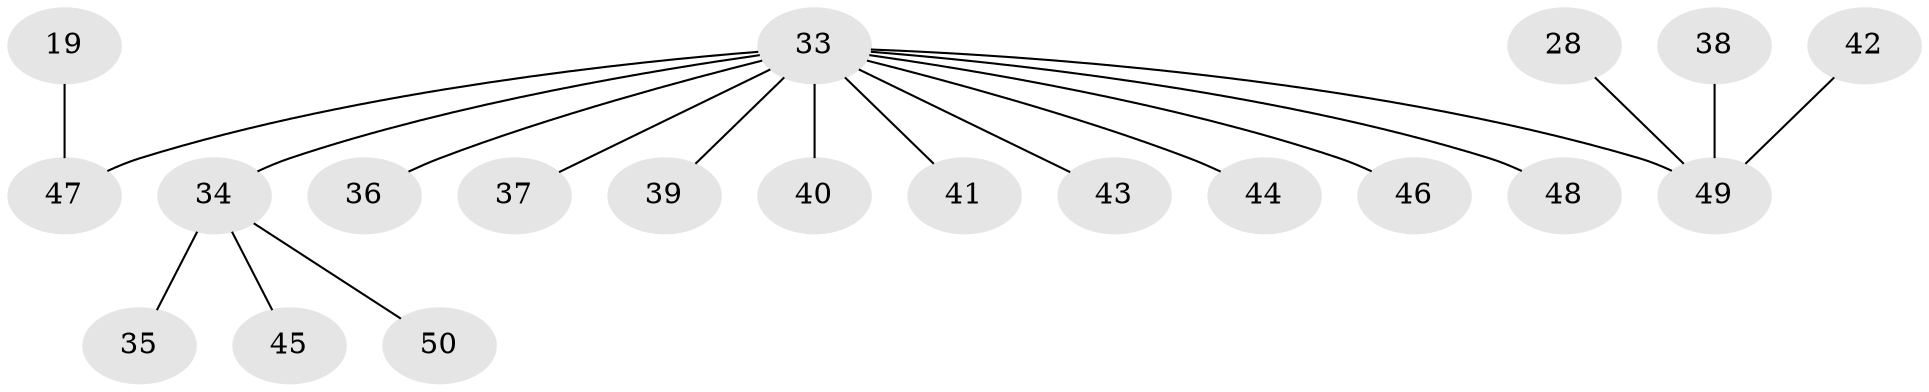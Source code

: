 // original degree distribution, {15: 0.02, 1: 0.56, 22: 0.02, 6: 0.06, 2: 0.22, 8: 0.02, 3: 0.06, 4: 0.04}
// Generated by graph-tools (version 1.1) at 2025/50/03/04/25 21:50:47]
// undirected, 20 vertices, 19 edges
graph export_dot {
graph [start="1"]
  node [color=gray90,style=filled];
  19;
  28;
  33 [super="+1+2+3+5+7+12+13+14+18"];
  34 [super="+4+21+27+25+26+29+30+31+32"];
  35;
  36 [super="+22"];
  37;
  38;
  39;
  40;
  41;
  42;
  43 [super="+20"];
  44 [super="+23"];
  45;
  46;
  47 [super="+15"];
  48;
  49 [super="+24"];
  50;
  19 -- 47;
  28 -- 49;
  33 -- 34 [weight=3];
  33 -- 37;
  33 -- 41;
  33 -- 47 [weight=4];
  33 -- 48;
  33 -- 39;
  33 -- 40;
  33 -- 46;
  33 -- 36;
  33 -- 44;
  33 -- 43 [weight=2];
  33 -- 49 [weight=4];
  34 -- 50;
  34 -- 35 [weight=2];
  34 -- 45;
  38 -- 49;
  42 -- 49;
}
